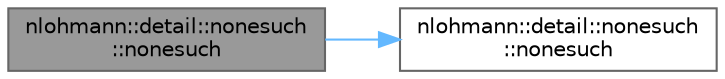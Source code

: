 digraph "nlohmann::detail::nonesuch::nonesuch"
{
 // LATEX_PDF_SIZE
  bgcolor="transparent";
  edge [fontname=Helvetica,fontsize=10,labelfontname=Helvetica,labelfontsize=10];
  node [fontname=Helvetica,fontsize=10,shape=box,height=0.2,width=0.4];
  rankdir="LR";
  Node1 [id="Node000001",label="nlohmann::detail::nonesuch\l::nonesuch",height=0.2,width=0.4,color="gray40", fillcolor="grey60", style="filled", fontcolor="black",tooltip=" "];
  Node1 -> Node2 [id="edge1_Node000001_Node000002",color="steelblue1",style="solid",tooltip=" "];
  Node2 [id="Node000002",label="nlohmann::detail::nonesuch\l::nonesuch",height=0.2,width=0.4,color="grey40", fillcolor="white", style="filled",URL="$structnlohmann_1_1detail_1_1nonesuch.html#a6fe87da966856c6cb06617940d90f010",tooltip=" "];
}

